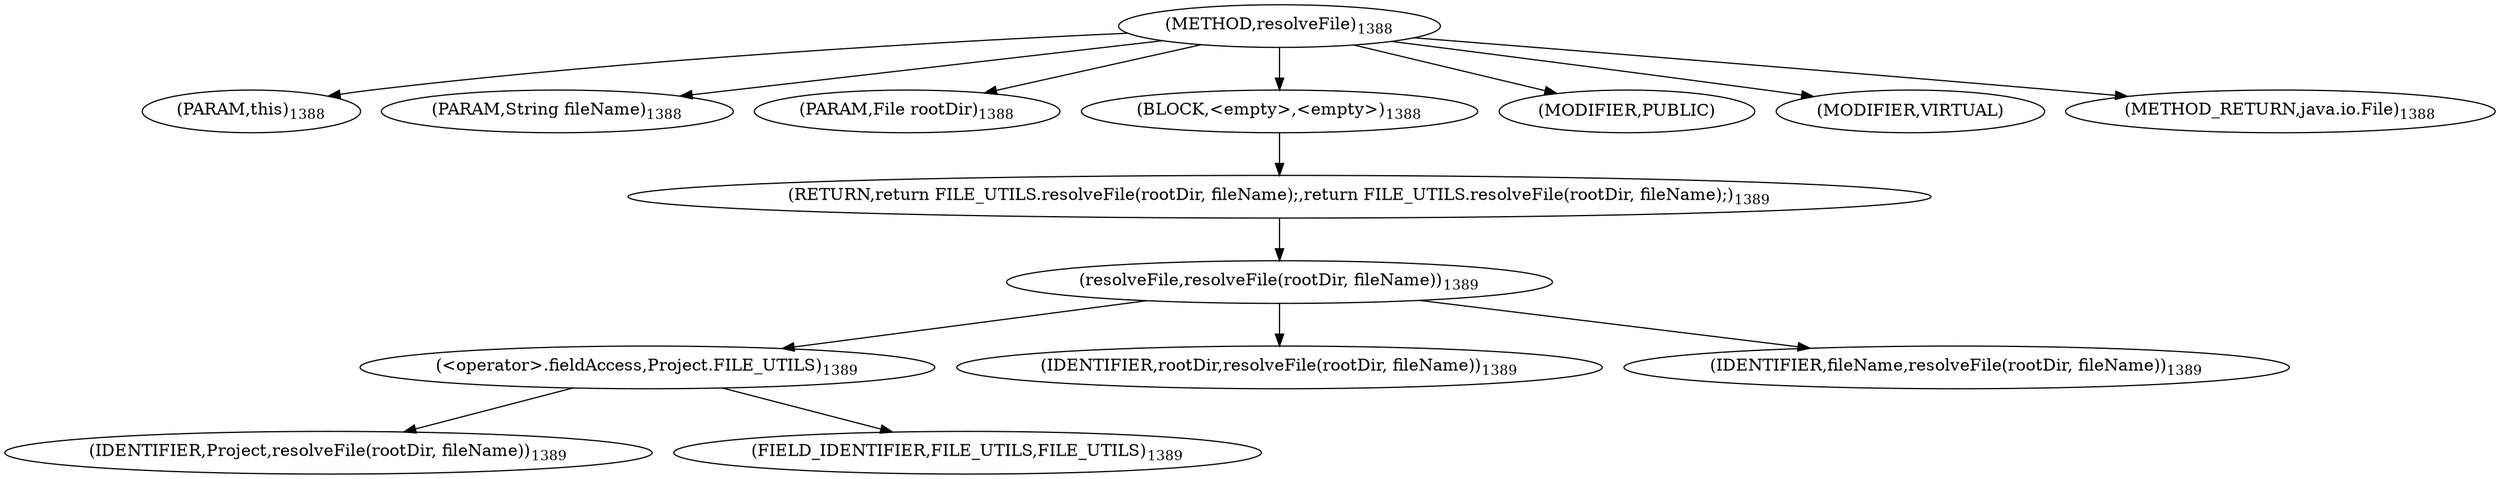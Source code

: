 digraph "resolveFile" {  
"2327" [label = <(METHOD,resolveFile)<SUB>1388</SUB>> ]
"2328" [label = <(PARAM,this)<SUB>1388</SUB>> ]
"2329" [label = <(PARAM,String fileName)<SUB>1388</SUB>> ]
"2330" [label = <(PARAM,File rootDir)<SUB>1388</SUB>> ]
"2331" [label = <(BLOCK,&lt;empty&gt;,&lt;empty&gt;)<SUB>1388</SUB>> ]
"2332" [label = <(RETURN,return FILE_UTILS.resolveFile(rootDir, fileName);,return FILE_UTILS.resolveFile(rootDir, fileName);)<SUB>1389</SUB>> ]
"2333" [label = <(resolveFile,resolveFile(rootDir, fileName))<SUB>1389</SUB>> ]
"2334" [label = <(&lt;operator&gt;.fieldAccess,Project.FILE_UTILS)<SUB>1389</SUB>> ]
"2335" [label = <(IDENTIFIER,Project,resolveFile(rootDir, fileName))<SUB>1389</SUB>> ]
"2336" [label = <(FIELD_IDENTIFIER,FILE_UTILS,FILE_UTILS)<SUB>1389</SUB>> ]
"2337" [label = <(IDENTIFIER,rootDir,resolveFile(rootDir, fileName))<SUB>1389</SUB>> ]
"2338" [label = <(IDENTIFIER,fileName,resolveFile(rootDir, fileName))<SUB>1389</SUB>> ]
"2339" [label = <(MODIFIER,PUBLIC)> ]
"2340" [label = <(MODIFIER,VIRTUAL)> ]
"2341" [label = <(METHOD_RETURN,java.io.File)<SUB>1388</SUB>> ]
  "2327" -> "2328" 
  "2327" -> "2329" 
  "2327" -> "2330" 
  "2327" -> "2331" 
  "2327" -> "2339" 
  "2327" -> "2340" 
  "2327" -> "2341" 
  "2331" -> "2332" 
  "2332" -> "2333" 
  "2333" -> "2334" 
  "2333" -> "2337" 
  "2333" -> "2338" 
  "2334" -> "2335" 
  "2334" -> "2336" 
}
